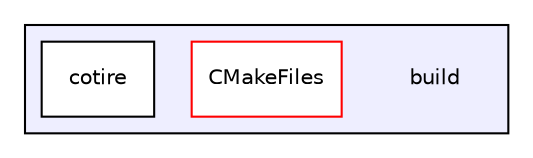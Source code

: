 digraph "build" {
  compound=true
  node [ fontsize="10", fontname="Helvetica"];
  edge [ labelfontsize="10", labelfontname="Helvetica"];
  subgraph clusterdir_73a6e1d0ebcee63c3d3e3143e29e5923 {
    graph [ bgcolor="#eeeeff", pencolor="black", label="" URL="dir_73a6e1d0ebcee63c3d3e3143e29e5923.html"];
    dir_73a6e1d0ebcee63c3d3e3143e29e5923 [shape=plaintext label="build"];
    dir_83ca3aa0f9e9171ac38608be1ae7c9f0 [shape=box label="CMakeFiles" color="red" fillcolor="white" style="filled" URL="dir_83ca3aa0f9e9171ac38608be1ae7c9f0.html"];
    dir_0a46910e8c14858fa94e2cbc1238f644 [shape=box label="cotire" color="black" fillcolor="white" style="filled" URL="dir_0a46910e8c14858fa94e2cbc1238f644.html"];
  }
}
